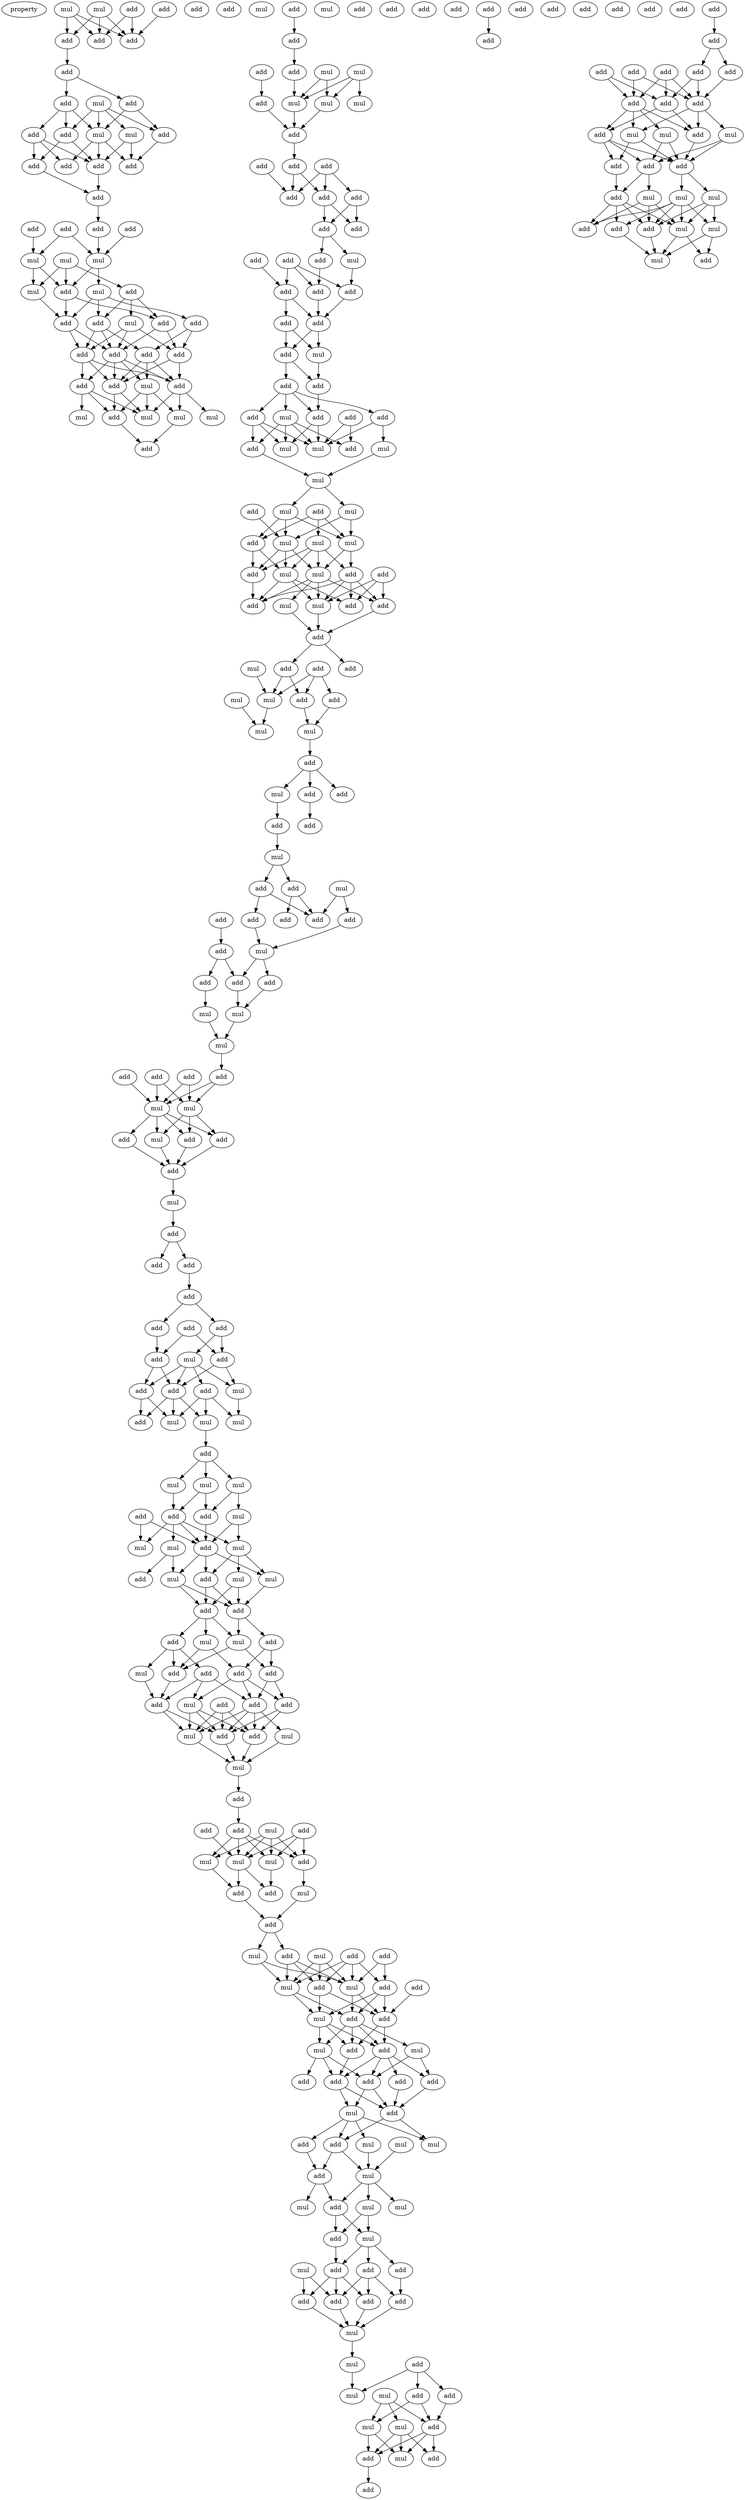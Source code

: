 digraph {
    node [fontcolor=black]
    property [mul=2,lf=1.5]
    0 [ label = mul ];
    1 [ label = add ];
    2 [ label = mul ];
    3 [ label = add ];
    4 [ label = add ];
    5 [ label = add ];
    6 [ label = add ];
    7 [ label = add ];
    8 [ label = add ];
    9 [ label = add ];
    10 [ label = add ];
    11 [ label = mul ];
    12 [ label = add ];
    13 [ label = add ];
    14 [ label = mul ];
    15 [ label = mul ];
    16 [ label = add ];
    17 [ label = add ];
    18 [ label = add ];
    19 [ label = add ];
    20 [ label = add ];
    21 [ label = add ];
    22 [ label = add ];
    23 [ label = mul ];
    24 [ label = add ];
    25 [ label = add ];
    26 [ label = add ];
    27 [ label = add ];
    28 [ label = mul ];
    29 [ label = mul ];
    30 [ label = mul ];
    31 [ label = mul ];
    32 [ label = add ];
    33 [ label = mul ];
    34 [ label = add ];
    35 [ label = add ];
    36 [ label = add ];
    37 [ label = add ];
    38 [ label = mul ];
    39 [ label = add ];
    40 [ label = add ];
    41 [ label = add ];
    42 [ label = add ];
    43 [ label = add ];
    44 [ label = add ];
    45 [ label = add ];
    46 [ label = add ];
    47 [ label = mul ];
    48 [ label = mul ];
    49 [ label = mul ];
    50 [ label = add ];
    51 [ label = mul ];
    52 [ label = mul ];
    53 [ label = add ];
    54 [ label = add ];
    55 [ label = mul ];
    56 [ label = add ];
    57 [ label = add ];
    58 [ label = add ];
    59 [ label = mul ];
    60 [ label = mul ];
    61 [ label = mul ];
    62 [ label = mul ];
    63 [ label = add ];
    64 [ label = mul ];
    65 [ label = add ];
    66 [ label = add ];
    67 [ label = add ];
    68 [ label = add ];
    69 [ label = add ];
    70 [ label = add ];
    71 [ label = add ];
    72 [ label = add ];
    73 [ label = add ];
    74 [ label = add ];
    75 [ label = add ];
    76 [ label = mul ];
    77 [ label = add ];
    78 [ label = add ];
    79 [ label = add ];
    80 [ label = add ];
    81 [ label = add ];
    82 [ label = add ];
    83 [ label = add ];
    84 [ label = mul ];
    85 [ label = add ];
    86 [ label = add ];
    87 [ label = add ];
    88 [ label = add ];
    89 [ label = add ];
    90 [ label = mul ];
    91 [ label = add ];
    92 [ label = add ];
    93 [ label = add ];
    94 [ label = mul ];
    95 [ label = mul ];
    96 [ label = mul ];
    97 [ label = mul ];
    98 [ label = mul ];
    99 [ label = add ];
    100 [ label = add ];
    101 [ label = mul ];
    102 [ label = add ];
    103 [ label = add ];
    104 [ label = mul ];
    105 [ label = mul ];
    106 [ label = mul ];
    107 [ label = mul ];
    108 [ label = add ];
    109 [ label = add ];
    110 [ label = add ];
    111 [ label = mul ];
    112 [ label = mul ];
    113 [ label = add ];
    114 [ label = add ];
    115 [ label = mul ];
    116 [ label = add ];
    117 [ label = add ];
    118 [ label = add ];
    119 [ label = add ];
    120 [ label = add ];
    121 [ label = add ];
    122 [ label = mul ];
    123 [ label = mul ];
    124 [ label = mul ];
    125 [ label = add ];
    126 [ label = add ];
    127 [ label = mul ];
    128 [ label = mul ];
    129 [ label = add ];
    130 [ label = add ];
    131 [ label = mul ];
    132 [ label = add ];
    133 [ label = add ];
    134 [ label = add ];
    135 [ label = add ];
    136 [ label = add ];
    137 [ label = mul ];
    138 [ label = mul ];
    139 [ label = add ];
    140 [ label = add ];
    141 [ label = add ];
    142 [ label = add ];
    143 [ label = add ];
    144 [ label = add ];
    145 [ label = add ];
    146 [ label = add ];
    147 [ label = mul ];
    148 [ label = add ];
    149 [ label = add ];
    150 [ label = add ];
    151 [ label = mul ];
    152 [ label = mul ];
    153 [ label = mul ];
    154 [ label = add ];
    155 [ label = add ];
    156 [ label = add ];
    157 [ label = add ];
    158 [ label = mul ];
    159 [ label = mul ];
    160 [ label = add ];
    161 [ label = add ];
    162 [ label = mul ];
    163 [ label = add ];
    164 [ label = add ];
    165 [ label = add ];
    166 [ label = add ];
    167 [ label = mul ];
    168 [ label = add ];
    169 [ label = add ];
    170 [ label = add ];
    171 [ label = add ];
    172 [ label = add ];
    173 [ label = add ];
    174 [ label = add ];
    175 [ label = add ];
    176 [ label = add ];
    177 [ label = add ];
    178 [ label = add ];
    179 [ label = mul ];
    180 [ label = add ];
    181 [ label = add ];
    182 [ label = add ];
    183 [ label = mul ];
    184 [ label = mul ];
    185 [ label = mul ];
    186 [ label = mul ];
    187 [ label = add ];
    188 [ label = add ];
    189 [ label = mul ];
    190 [ label = mul ];
    191 [ label = mul ];
    192 [ label = add ];
    193 [ label = mul ];
    194 [ label = add ];
    195 [ label = add ];
    196 [ label = mul ];
    197 [ label = mul ];
    198 [ label = add ];
    199 [ label = mul ];
    200 [ label = add ];
    201 [ label = add ];
    202 [ label = mul ];
    203 [ label = mul ];
    204 [ label = add ];
    205 [ label = mul ];
    206 [ label = add ];
    207 [ label = add ];
    208 [ label = mul ];
    209 [ label = add ];
    210 [ label = mul ];
    211 [ label = add ];
    212 [ label = add ];
    213 [ label = add ];
    214 [ label = mul ];
    215 [ label = add ];
    216 [ label = add ];
    217 [ label = mul ];
    218 [ label = add ];
    219 [ label = add ];
    220 [ label = add ];
    221 [ label = add ];
    222 [ label = add ];
    223 [ label = mul ];
    224 [ label = add ];
    225 [ label = mul ];
    226 [ label = add ];
    227 [ label = mul ];
    228 [ label = add ];
    229 [ label = add ];
    230 [ label = mul ];
    231 [ label = add ];
    232 [ label = add ];
    233 [ label = mul ];
    234 [ label = add ];
    235 [ label = mul ];
    236 [ label = mul ];
    237 [ label = mul ];
    238 [ label = add ];
    239 [ label = add ];
    240 [ label = add ];
    241 [ label = add ];
    242 [ label = add ];
    243 [ label = add ];
    244 [ label = mul ];
    245 [ label = mul ];
    246 [ label = mul ];
    247 [ label = mul ];
    248 [ label = add ];
    249 [ label = add ];
    250 [ label = add ];
    251 [ label = mul ];
    252 [ label = add ];
    253 [ label = add ];
    254 [ label = add ];
    255 [ label = mul ];
    256 [ label = mul ];
    257 [ label = add ];
    258 [ label = add ];
    259 [ label = add ];
    260 [ label = add ];
    261 [ label = add ];
    262 [ label = add ];
    263 [ label = mul ];
    264 [ label = add ];
    265 [ label = mul ];
    266 [ label = add ];
    267 [ label = mul ];
    268 [ label = mul ];
    269 [ label = add ];
    270 [ label = add ];
    271 [ label = mul ];
    272 [ label = mul ];
    273 [ label = mul ];
    274 [ label = add ];
    275 [ label = add ];
    276 [ label = mul ];
    277 [ label = mul ];
    278 [ label = add ];
    279 [ label = mul ];
    280 [ label = add ];
    281 [ label = add ];
    282 [ label = add ];
    283 [ label = add ];
    284 [ label = add ];
    285 [ label = add ];
    286 [ label = add ];
    287 [ label = mul ];
    288 [ label = add ];
    289 [ label = mul ];
    290 [ label = add ];
    291 [ label = add ];
    292 [ label = mul ];
    293 [ label = mul ];
    294 [ label = add ];
    295 [ label = mul ];
    296 [ label = mul ];
    297 [ label = mul ];
    298 [ label = add ];
    299 [ label = add ];
    300 [ label = add ];
    301 [ label = add ];
    302 [ label = add ];
    303 [ label = add ];
    304 [ label = add ];
    305 [ label = add ];
    306 [ label = add ];
    307 [ label = add ];
    308 [ label = add ];
    309 [ label = add ];
    310 [ label = add ];
    311 [ label = add ];
    312 [ label = add ];
    313 [ label = mul ];
    314 [ label = mul ];
    315 [ label = mul ];
    316 [ label = add ];
    317 [ label = add ];
    318 [ label = add ];
    319 [ label = add ];
    320 [ label = mul ];
    321 [ label = add ];
    322 [ label = mul ];
    323 [ label = mul ];
    324 [ label = add ];
    325 [ label = mul ];
    326 [ label = add ];
    327 [ label = mul ];
    328 [ label = add ];
    329 [ label = add ];
    330 [ label = mul ];
    0 -> 5 [ name = 0 ];
    0 -> 6 [ name = 1 ];
    0 -> 7 [ name = 2 ];
    1 -> 5 [ name = 3 ];
    2 -> 5 [ name = 4 ];
    2 -> 6 [ name = 5 ];
    2 -> 7 [ name = 6 ];
    3 -> 5 [ name = 7 ];
    3 -> 7 [ name = 8 ];
    6 -> 9 [ name = 9 ];
    9 -> 10 [ name = 10 ];
    9 -> 12 [ name = 11 ];
    10 -> 15 [ name = 12 ];
    10 -> 16 [ name = 13 ];
    11 -> 14 [ name = 14 ];
    11 -> 15 [ name = 15 ];
    11 -> 16 [ name = 16 ];
    11 -> 17 [ name = 17 ];
    12 -> 13 [ name = 18 ];
    12 -> 15 [ name = 19 ];
    12 -> 17 [ name = 20 ];
    13 -> 18 [ name = 21 ];
    13 -> 20 [ name = 22 ];
    13 -> 21 [ name = 23 ];
    14 -> 19 [ name = 24 ];
    14 -> 21 [ name = 25 ];
    15 -> 19 [ name = 26 ];
    15 -> 20 [ name = 27 ];
    15 -> 21 [ name = 28 ];
    16 -> 19 [ name = 29 ];
    17 -> 18 [ name = 30 ];
    17 -> 21 [ name = 31 ];
    18 -> 22 [ name = 32 ];
    21 -> 22 [ name = 33 ];
    22 -> 24 [ name = 34 ];
    24 -> 30 [ name = 35 ];
    25 -> 28 [ name = 36 ];
    26 -> 30 [ name = 37 ];
    27 -> 28 [ name = 38 ];
    27 -> 30 [ name = 39 ];
    28 -> 31 [ name = 40 ];
    28 -> 34 [ name = 41 ];
    29 -> 31 [ name = 42 ];
    29 -> 32 [ name = 43 ];
    29 -> 34 [ name = 44 ];
    30 -> 33 [ name = 45 ];
    30 -> 34 [ name = 46 ];
    31 -> 35 [ name = 47 ];
    32 -> 36 [ name = 48 ];
    32 -> 38 [ name = 49 ];
    32 -> 39 [ name = 50 ];
    33 -> 35 [ name = 51 ];
    33 -> 36 [ name = 52 ];
    33 -> 37 [ name = 53 ];
    34 -> 35 [ name = 54 ];
    34 -> 39 [ name = 55 ];
    35 -> 40 [ name = 56 ];
    35 -> 42 [ name = 57 ];
    36 -> 40 [ name = 58 ];
    36 -> 41 [ name = 59 ];
    36 -> 42 [ name = 60 ];
    37 -> 41 [ name = 61 ];
    37 -> 43 [ name = 62 ];
    38 -> 40 [ name = 63 ];
    38 -> 42 [ name = 64 ];
    38 -> 43 [ name = 65 ];
    39 -> 40 [ name = 66 ];
    39 -> 43 [ name = 67 ];
    40 -> 44 [ name = 68 ];
    40 -> 45 [ name = 69 ];
    40 -> 46 [ name = 70 ];
    40 -> 47 [ name = 71 ];
    41 -> 44 [ name = 72 ];
    41 -> 46 [ name = 73 ];
    41 -> 47 [ name = 74 ];
    42 -> 44 [ name = 75 ];
    42 -> 45 [ name = 76 ];
    42 -> 46 [ name = 77 ];
    43 -> 44 [ name = 78 ];
    43 -> 46 [ name = 79 ];
    44 -> 48 [ name = 80 ];
    44 -> 50 [ name = 81 ];
    45 -> 48 [ name = 82 ];
    45 -> 50 [ name = 83 ];
    45 -> 51 [ name = 84 ];
    46 -> 48 [ name = 85 ];
    46 -> 49 [ name = 86 ];
    46 -> 52 [ name = 87 ];
    47 -> 48 [ name = 88 ];
    47 -> 49 [ name = 89 ];
    47 -> 50 [ name = 90 ];
    49 -> 53 [ name = 91 ];
    50 -> 53 [ name = 92 ];
    54 -> 56 [ name = 93 ];
    56 -> 58 [ name = 94 ];
    57 -> 63 [ name = 95 ];
    58 -> 62 [ name = 96 ];
    59 -> 61 [ name = 97 ];
    59 -> 62 [ name = 98 ];
    60 -> 61 [ name = 99 ];
    60 -> 62 [ name = 100 ];
    60 -> 64 [ name = 101 ];
    61 -> 65 [ name = 102 ];
    62 -> 65 [ name = 103 ];
    63 -> 65 [ name = 104 ];
    65 -> 66 [ name = 105 ];
    66 -> 69 [ name = 106 ];
    66 -> 71 [ name = 107 ];
    67 -> 69 [ name = 108 ];
    68 -> 69 [ name = 109 ];
    68 -> 70 [ name = 110 ];
    68 -> 71 [ name = 111 ];
    70 -> 72 [ name = 112 ];
    70 -> 73 [ name = 113 ];
    71 -> 72 [ name = 114 ];
    71 -> 73 [ name = 115 ];
    73 -> 75 [ name = 116 ];
    73 -> 76 [ name = 117 ];
    74 -> 80 [ name = 118 ];
    75 -> 79 [ name = 119 ];
    76 -> 78 [ name = 120 ];
    77 -> 78 [ name = 121 ];
    77 -> 79 [ name = 122 ];
    77 -> 80 [ name = 123 ];
    78 -> 82 [ name = 124 ];
    79 -> 82 [ name = 125 ];
    80 -> 81 [ name = 126 ];
    80 -> 82 [ name = 127 ];
    81 -> 83 [ name = 128 ];
    81 -> 84 [ name = 129 ];
    82 -> 83 [ name = 130 ];
    82 -> 84 [ name = 131 ];
    83 -> 85 [ name = 132 ];
    83 -> 86 [ name = 133 ];
    84 -> 85 [ name = 134 ];
    85 -> 87 [ name = 135 ];
    86 -> 87 [ name = 136 ];
    86 -> 88 [ name = 137 ];
    86 -> 90 [ name = 138 ];
    86 -> 91 [ name = 139 ];
    87 -> 94 [ name = 140 ];
    87 -> 95 [ name = 141 ];
    88 -> 93 [ name = 142 ];
    88 -> 94 [ name = 143 ];
    88 -> 95 [ name = 144 ];
    89 -> 92 [ name = 145 ];
    89 -> 94 [ name = 146 ];
    90 -> 92 [ name = 147 ];
    90 -> 93 [ name = 148 ];
    90 -> 94 [ name = 149 ];
    90 -> 95 [ name = 150 ];
    91 -> 94 [ name = 151 ];
    91 -> 96 [ name = 152 ];
    93 -> 97 [ name = 153 ];
    96 -> 97 [ name = 154 ];
    97 -> 98 [ name = 155 ];
    97 -> 101 [ name = 156 ];
    98 -> 103 [ name = 157 ];
    98 -> 104 [ name = 158 ];
    98 -> 106 [ name = 159 ];
    99 -> 103 [ name = 160 ];
    99 -> 104 [ name = 161 ];
    99 -> 105 [ name = 162 ];
    100 -> 106 [ name = 163 ];
    101 -> 104 [ name = 164 ];
    101 -> 106 [ name = 165 ];
    103 -> 107 [ name = 166 ];
    103 -> 108 [ name = 167 ];
    104 -> 110 [ name = 168 ];
    104 -> 111 [ name = 169 ];
    105 -> 107 [ name = 170 ];
    105 -> 108 [ name = 171 ];
    105 -> 110 [ name = 172 ];
    105 -> 111 [ name = 173 ];
    106 -> 107 [ name = 174 ];
    106 -> 108 [ name = 175 ];
    106 -> 111 [ name = 176 ];
    107 -> 113 [ name = 177 ];
    107 -> 114 [ name = 178 ];
    107 -> 115 [ name = 179 ];
    108 -> 114 [ name = 180 ];
    109 -> 113 [ name = 181 ];
    109 -> 115 [ name = 182 ];
    109 -> 116 [ name = 183 ];
    110 -> 113 [ name = 184 ];
    110 -> 114 [ name = 185 ];
    110 -> 115 [ name = 186 ];
    110 -> 116 [ name = 187 ];
    111 -> 112 [ name = 188 ];
    111 -> 114 [ name = 189 ];
    111 -> 115 [ name = 190 ];
    111 -> 116 [ name = 191 ];
    112 -> 117 [ name = 192 ];
    115 -> 117 [ name = 193 ];
    116 -> 117 [ name = 194 ];
    117 -> 120 [ name = 195 ];
    117 -> 121 [ name = 196 ];
    118 -> 124 [ name = 197 ];
    118 -> 125 [ name = 198 ];
    118 -> 126 [ name = 199 ];
    120 -> 124 [ name = 200 ];
    120 -> 125 [ name = 201 ];
    122 -> 124 [ name = 202 ];
    123 -> 127 [ name = 203 ];
    124 -> 127 [ name = 204 ];
    125 -> 128 [ name = 205 ];
    126 -> 128 [ name = 206 ];
    128 -> 129 [ name = 207 ];
    129 -> 131 [ name = 208 ];
    129 -> 132 [ name = 209 ];
    129 -> 134 [ name = 210 ];
    131 -> 136 [ name = 211 ];
    132 -> 135 [ name = 212 ];
    136 -> 137 [ name = 213 ];
    137 -> 139 [ name = 214 ];
    137 -> 140 [ name = 215 ];
    138 -> 142 [ name = 216 ];
    138 -> 145 [ name = 217 ];
    139 -> 142 [ name = 218 ];
    139 -> 143 [ name = 219 ];
    140 -> 142 [ name = 220 ];
    140 -> 144 [ name = 221 ];
    141 -> 146 [ name = 222 ];
    144 -> 147 [ name = 223 ];
    145 -> 147 [ name = 224 ];
    146 -> 149 [ name = 225 ];
    146 -> 150 [ name = 226 ];
    147 -> 148 [ name = 227 ];
    147 -> 149 [ name = 228 ];
    148 -> 152 [ name = 229 ];
    149 -> 152 [ name = 230 ];
    150 -> 151 [ name = 231 ];
    151 -> 153 [ name = 232 ];
    152 -> 153 [ name = 233 ];
    153 -> 157 [ name = 234 ];
    154 -> 158 [ name = 235 ];
    154 -> 159 [ name = 236 ];
    155 -> 159 [ name = 237 ];
    156 -> 158 [ name = 238 ];
    156 -> 159 [ name = 239 ];
    157 -> 158 [ name = 240 ];
    157 -> 159 [ name = 241 ];
    158 -> 162 [ name = 242 ];
    158 -> 163 [ name = 243 ];
    158 -> 164 [ name = 244 ];
    159 -> 160 [ name = 245 ];
    159 -> 162 [ name = 246 ];
    159 -> 163 [ name = 247 ];
    159 -> 164 [ name = 248 ];
    160 -> 166 [ name = 249 ];
    161 -> 165 [ name = 250 ];
    162 -> 166 [ name = 251 ];
    163 -> 166 [ name = 252 ];
    164 -> 166 [ name = 253 ];
    166 -> 167 [ name = 254 ];
    167 -> 168 [ name = 255 ];
    168 -> 169 [ name = 256 ];
    168 -> 170 [ name = 257 ];
    170 -> 173 [ name = 258 ];
    173 -> 174 [ name = 259 ];
    173 -> 175 [ name = 260 ];
    174 -> 177 [ name = 261 ];
    174 -> 179 [ name = 262 ];
    175 -> 178 [ name = 263 ];
    176 -> 177 [ name = 264 ];
    176 -> 178 [ name = 265 ];
    177 -> 182 [ name = 266 ];
    177 -> 183 [ name = 267 ];
    178 -> 181 [ name = 268 ];
    178 -> 182 [ name = 269 ];
    179 -> 180 [ name = 270 ];
    179 -> 181 [ name = 271 ];
    179 -> 182 [ name = 272 ];
    179 -> 183 [ name = 273 ];
    180 -> 184 [ name = 274 ];
    180 -> 185 [ name = 275 ];
    180 -> 186 [ name = 276 ];
    181 -> 184 [ name = 277 ];
    181 -> 187 [ name = 278 ];
    182 -> 184 [ name = 279 ];
    182 -> 186 [ name = 280 ];
    182 -> 187 [ name = 281 ];
    183 -> 185 [ name = 282 ];
    186 -> 188 [ name = 283 ];
    188 -> 189 [ name = 284 ];
    188 -> 190 [ name = 285 ];
    188 -> 191 [ name = 286 ];
    189 -> 192 [ name = 287 ];
    189 -> 194 [ name = 288 ];
    190 -> 193 [ name = 289 ];
    190 -> 194 [ name = 290 ];
    191 -> 192 [ name = 291 ];
    192 -> 196 [ name = 292 ];
    192 -> 197 [ name = 293 ];
    192 -> 199 [ name = 294 ];
    192 -> 200 [ name = 295 ];
    193 -> 199 [ name = 296 ];
    193 -> 200 [ name = 297 ];
    194 -> 200 [ name = 298 ];
    195 -> 196 [ name = 299 ];
    195 -> 200 [ name = 300 ];
    197 -> 202 [ name = 301 ];
    197 -> 204 [ name = 302 ];
    199 -> 201 [ name = 303 ];
    199 -> 203 [ name = 304 ];
    199 -> 205 [ name = 305 ];
    200 -> 201 [ name = 306 ];
    200 -> 202 [ name = 307 ];
    200 -> 205 [ name = 308 ];
    201 -> 206 [ name = 309 ];
    201 -> 207 [ name = 310 ];
    202 -> 206 [ name = 311 ];
    202 -> 207 [ name = 312 ];
    203 -> 206 [ name = 313 ];
    203 -> 207 [ name = 314 ];
    205 -> 206 [ name = 315 ];
    206 -> 208 [ name = 316 ];
    206 -> 209 [ name = 317 ];
    207 -> 208 [ name = 318 ];
    207 -> 210 [ name = 319 ];
    207 -> 211 [ name = 320 ];
    208 -> 212 [ name = 321 ];
    208 -> 216 [ name = 322 ];
    209 -> 212 [ name = 323 ];
    209 -> 213 [ name = 324 ];
    210 -> 213 [ name = 325 ];
    210 -> 216 [ name = 326 ];
    211 -> 214 [ name = 327 ];
    211 -> 215 [ name = 328 ];
    211 -> 216 [ name = 329 ];
    212 -> 220 [ name = 330 ];
    212 -> 221 [ name = 331 ];
    213 -> 217 [ name = 332 ];
    213 -> 220 [ name = 333 ];
    213 -> 221 [ name = 334 ];
    214 -> 219 [ name = 335 ];
    215 -> 217 [ name = 336 ];
    215 -> 219 [ name = 337 ];
    215 -> 220 [ name = 338 ];
    216 -> 219 [ name = 339 ];
    217 -> 222 [ name = 340 ];
    217 -> 224 [ name = 341 ];
    217 -> 225 [ name = 342 ];
    218 -> 222 [ name = 343 ];
    218 -> 224 [ name = 344 ];
    218 -> 225 [ name = 345 ];
    219 -> 222 [ name = 346 ];
    219 -> 225 [ name = 347 ];
    220 -> 222 [ name = 348 ];
    220 -> 223 [ name = 349 ];
    220 -> 224 [ name = 350 ];
    220 -> 225 [ name = 351 ];
    221 -> 222 [ name = 352 ];
    221 -> 224 [ name = 353 ];
    222 -> 227 [ name = 354 ];
    223 -> 227 [ name = 355 ];
    224 -> 227 [ name = 356 ];
    225 -> 227 [ name = 357 ];
    227 -> 228 [ name = 358 ];
    228 -> 229 [ name = 359 ];
    229 -> 233 [ name = 360 ];
    229 -> 234 [ name = 361 ];
    229 -> 235 [ name = 362 ];
    229 -> 236 [ name = 363 ];
    230 -> 233 [ name = 364 ];
    230 -> 234 [ name = 365 ];
    230 -> 235 [ name = 366 ];
    230 -> 236 [ name = 367 ];
    231 -> 236 [ name = 368 ];
    232 -> 233 [ name = 369 ];
    232 -> 234 [ name = 370 ];
    232 -> 236 [ name = 371 ];
    233 -> 238 [ name = 372 ];
    234 -> 237 [ name = 373 ];
    235 -> 239 [ name = 374 ];
    236 -> 238 [ name = 375 ];
    236 -> 239 [ name = 376 ];
    237 -> 240 [ name = 377 ];
    239 -> 240 [ name = 378 ];
    240 -> 243 [ name = 379 ];
    240 -> 245 [ name = 380 ];
    241 -> 246 [ name = 381 ];
    241 -> 249 [ name = 382 ];
    242 -> 246 [ name = 383 ];
    242 -> 247 [ name = 384 ];
    242 -> 248 [ name = 385 ];
    242 -> 249 [ name = 386 ];
    243 -> 246 [ name = 387 ];
    243 -> 247 [ name = 388 ];
    243 -> 248 [ name = 389 ];
    244 -> 246 [ name = 390 ];
    244 -> 247 [ name = 391 ];
    244 -> 248 [ name = 392 ];
    245 -> 246 [ name = 393 ];
    245 -> 247 [ name = 394 ];
    246 -> 252 [ name = 395 ];
    246 -> 253 [ name = 396 ];
    247 -> 251 [ name = 397 ];
    247 -> 252 [ name = 398 ];
    248 -> 251 [ name = 399 ];
    248 -> 253 [ name = 400 ];
    249 -> 251 [ name = 401 ];
    249 -> 252 [ name = 402 ];
    249 -> 253 [ name = 403 ];
    250 -> 253 [ name = 404 ];
    251 -> 254 [ name = 405 ];
    251 -> 255 [ name = 406 ];
    251 -> 257 [ name = 407 ];
    252 -> 254 [ name = 408 ];
    252 -> 255 [ name = 409 ];
    252 -> 256 [ name = 410 ];
    252 -> 257 [ name = 411 ];
    253 -> 254 [ name = 412 ];
    253 -> 257 [ name = 413 ];
    254 -> 259 [ name = 414 ];
    255 -> 259 [ name = 415 ];
    255 -> 260 [ name = 416 ];
    255 -> 262 [ name = 417 ];
    256 -> 261 [ name = 418 ];
    256 -> 262 [ name = 419 ];
    257 -> 258 [ name = 420 ];
    257 -> 259 [ name = 421 ];
    257 -> 261 [ name = 422 ];
    257 -> 262 [ name = 423 ];
    258 -> 264 [ name = 424 ];
    259 -> 263 [ name = 425 ];
    259 -> 264 [ name = 426 ];
    261 -> 264 [ name = 427 ];
    262 -> 263 [ name = 428 ];
    262 -> 264 [ name = 429 ];
    263 -> 266 [ name = 430 ];
    263 -> 267 [ name = 431 ];
    263 -> 268 [ name = 432 ];
    263 -> 269 [ name = 433 ];
    264 -> 267 [ name = 434 ];
    264 -> 269 [ name = 435 ];
    265 -> 271 [ name = 436 ];
    266 -> 270 [ name = 437 ];
    268 -> 271 [ name = 438 ];
    269 -> 270 [ name = 439 ];
    269 -> 271 [ name = 440 ];
    270 -> 272 [ name = 441 ];
    270 -> 275 [ name = 442 ];
    271 -> 273 [ name = 443 ];
    271 -> 275 [ name = 444 ];
    271 -> 276 [ name = 445 ];
    275 -> 277 [ name = 446 ];
    275 -> 278 [ name = 447 ];
    276 -> 277 [ name = 448 ];
    276 -> 278 [ name = 449 ];
    277 -> 280 [ name = 450 ];
    277 -> 281 [ name = 451 ];
    277 -> 282 [ name = 452 ];
    278 -> 280 [ name = 453 ];
    279 -> 283 [ name = 454 ];
    279 -> 284 [ name = 455 ];
    280 -> 283 [ name = 456 ];
    280 -> 284 [ name = 457 ];
    280 -> 286 [ name = 458 ];
    281 -> 285 [ name = 459 ];
    282 -> 284 [ name = 460 ];
    282 -> 285 [ name = 461 ];
    282 -> 286 [ name = 462 ];
    283 -> 287 [ name = 463 ];
    284 -> 287 [ name = 464 ];
    285 -> 287 [ name = 465 ];
    286 -> 287 [ name = 466 ];
    287 -> 289 [ name = 467 ];
    288 -> 290 [ name = 468 ];
    288 -> 291 [ name = 469 ];
    288 -> 293 [ name = 470 ];
    289 -> 293 [ name = 471 ];
    290 -> 294 [ name = 472 ];
    291 -> 294 [ name = 473 ];
    291 -> 296 [ name = 474 ];
    292 -> 294 [ name = 475 ];
    292 -> 295 [ name = 476 ];
    292 -> 296 [ name = 477 ];
    294 -> 297 [ name = 478 ];
    294 -> 298 [ name = 479 ];
    294 -> 299 [ name = 480 ];
    295 -> 297 [ name = 481 ];
    295 -> 298 [ name = 482 ];
    295 -> 299 [ name = 483 ];
    296 -> 297 [ name = 484 ];
    296 -> 298 [ name = 485 ];
    298 -> 300 [ name = 486 ];
    302 -> 303 [ name = 487 ];
    303 -> 306 [ name = 488 ];
    303 -> 307 [ name = 489 ];
    304 -> 309 [ name = 490 ];
    304 -> 310 [ name = 491 ];
    304 -> 311 [ name = 492 ];
    305 -> 310 [ name = 493 ];
    305 -> 311 [ name = 494 ];
    306 -> 309 [ name = 495 ];
    306 -> 311 [ name = 496 ];
    307 -> 311 [ name = 497 ];
    308 -> 309 [ name = 498 ];
    308 -> 310 [ name = 499 ];
    309 -> 312 [ name = 500 ];
    309 -> 316 [ name = 501 ];
    310 -> 312 [ name = 502 ];
    310 -> 313 [ name = 503 ];
    310 -> 314 [ name = 504 ];
    310 -> 316 [ name = 505 ];
    311 -> 314 [ name = 506 ];
    311 -> 315 [ name = 507 ];
    311 -> 316 [ name = 508 ];
    312 -> 317 [ name = 509 ];
    312 -> 318 [ name = 510 ];
    312 -> 319 [ name = 511 ];
    313 -> 317 [ name = 512 ];
    313 -> 319 [ name = 513 ];
    314 -> 318 [ name = 514 ];
    314 -> 319 [ name = 515 ];
    315 -> 317 [ name = 516 ];
    315 -> 319 [ name = 517 ];
    316 -> 319 [ name = 518 ];
    317 -> 320 [ name = 519 ];
    317 -> 321 [ name = 520 ];
    318 -> 321 [ name = 521 ];
    319 -> 322 [ name = 522 ];
    319 -> 323 [ name = 523 ];
    320 -> 326 [ name = 524 ];
    320 -> 327 [ name = 525 ];
    320 -> 328 [ name = 526 ];
    321 -> 324 [ name = 527 ];
    321 -> 326 [ name = 528 ];
    321 -> 327 [ name = 529 ];
    321 -> 328 [ name = 530 ];
    322 -> 324 [ name = 531 ];
    322 -> 325 [ name = 532 ];
    322 -> 326 [ name = 533 ];
    322 -> 327 [ name = 534 ];
    322 -> 328 [ name = 535 ];
    323 -> 325 [ name = 536 ];
    323 -> 327 [ name = 537 ];
    323 -> 328 [ name = 538 ];
    324 -> 330 [ name = 539 ];
    325 -> 329 [ name = 540 ];
    325 -> 330 [ name = 541 ];
    327 -> 329 [ name = 542 ];
    327 -> 330 [ name = 543 ];
    328 -> 330 [ name = 544 ];
}
